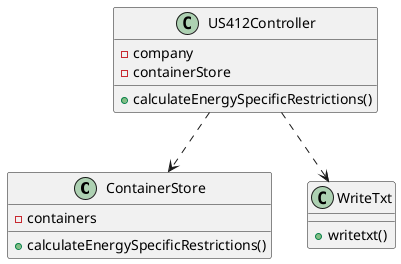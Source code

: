 @startuml
'https://plantuml.com/class-diagram




class ContainerStore{
-containers
+calculateEnergySpecificRestrictions()
}



class US412Controller{
-company
-containerStore
+calculateEnergySpecificRestrictions()
}



class WriteTxt{
+writetxt()
}



US412Controller..>ContainerStore

US412Controller ..> WriteTxt


@enduml
